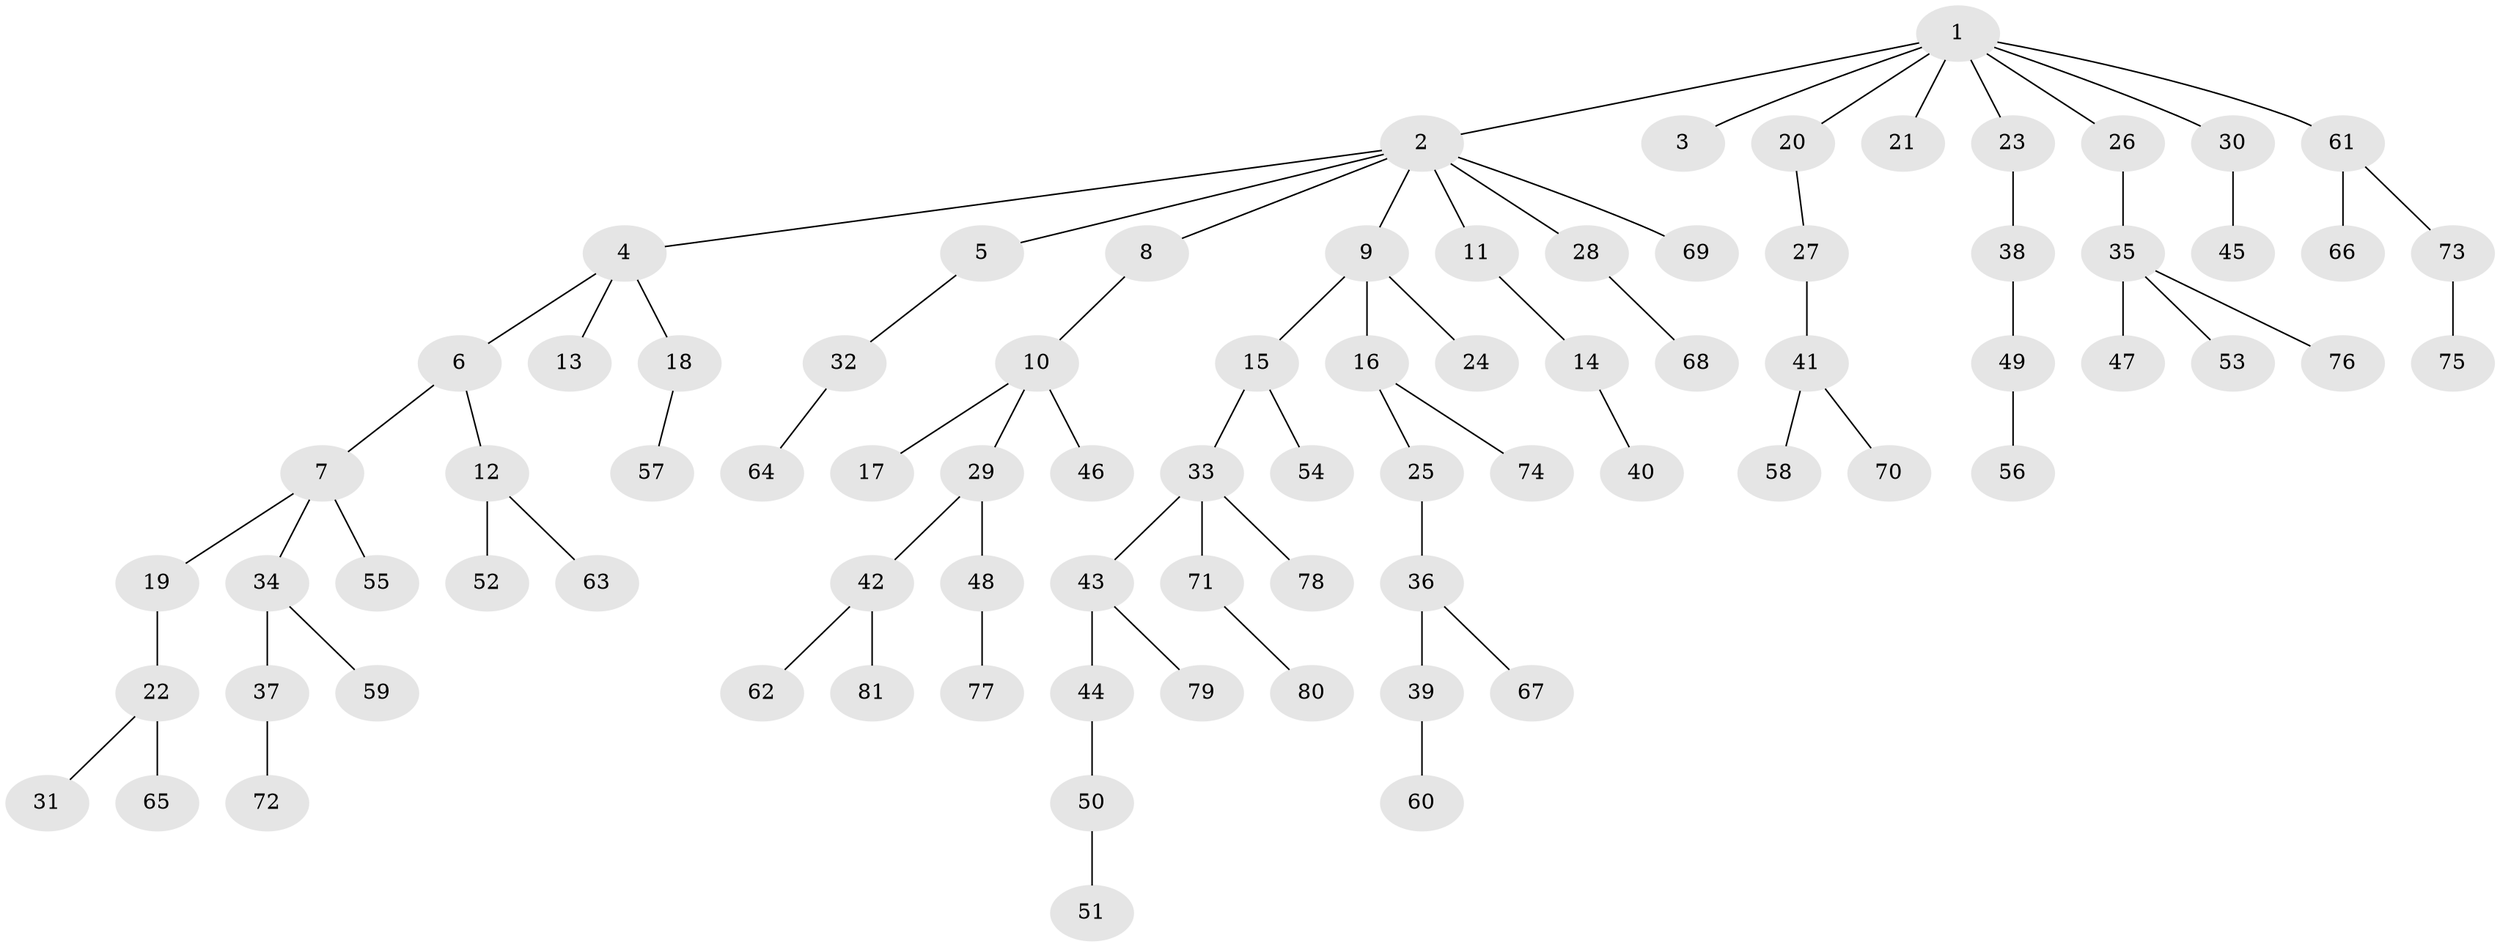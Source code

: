 // coarse degree distribution, {5: 0.058823529411764705, 2: 0.47058823529411764, 3: 0.11764705882352941, 1: 0.35294117647058826}
// Generated by graph-tools (version 1.1) at 2025/51/03/04/25 22:51:47]
// undirected, 81 vertices, 80 edges
graph export_dot {
  node [color=gray90,style=filled];
  1;
  2;
  3;
  4;
  5;
  6;
  7;
  8;
  9;
  10;
  11;
  12;
  13;
  14;
  15;
  16;
  17;
  18;
  19;
  20;
  21;
  22;
  23;
  24;
  25;
  26;
  27;
  28;
  29;
  30;
  31;
  32;
  33;
  34;
  35;
  36;
  37;
  38;
  39;
  40;
  41;
  42;
  43;
  44;
  45;
  46;
  47;
  48;
  49;
  50;
  51;
  52;
  53;
  54;
  55;
  56;
  57;
  58;
  59;
  60;
  61;
  62;
  63;
  64;
  65;
  66;
  67;
  68;
  69;
  70;
  71;
  72;
  73;
  74;
  75;
  76;
  77;
  78;
  79;
  80;
  81;
  1 -- 2;
  1 -- 3;
  1 -- 20;
  1 -- 21;
  1 -- 23;
  1 -- 26;
  1 -- 30;
  1 -- 61;
  2 -- 4;
  2 -- 5;
  2 -- 8;
  2 -- 9;
  2 -- 11;
  2 -- 28;
  2 -- 69;
  4 -- 6;
  4 -- 13;
  4 -- 18;
  5 -- 32;
  6 -- 7;
  6 -- 12;
  7 -- 19;
  7 -- 34;
  7 -- 55;
  8 -- 10;
  9 -- 15;
  9 -- 16;
  9 -- 24;
  10 -- 17;
  10 -- 29;
  10 -- 46;
  11 -- 14;
  12 -- 52;
  12 -- 63;
  14 -- 40;
  15 -- 33;
  15 -- 54;
  16 -- 25;
  16 -- 74;
  18 -- 57;
  19 -- 22;
  20 -- 27;
  22 -- 31;
  22 -- 65;
  23 -- 38;
  25 -- 36;
  26 -- 35;
  27 -- 41;
  28 -- 68;
  29 -- 42;
  29 -- 48;
  30 -- 45;
  32 -- 64;
  33 -- 43;
  33 -- 71;
  33 -- 78;
  34 -- 37;
  34 -- 59;
  35 -- 47;
  35 -- 53;
  35 -- 76;
  36 -- 39;
  36 -- 67;
  37 -- 72;
  38 -- 49;
  39 -- 60;
  41 -- 58;
  41 -- 70;
  42 -- 62;
  42 -- 81;
  43 -- 44;
  43 -- 79;
  44 -- 50;
  48 -- 77;
  49 -- 56;
  50 -- 51;
  61 -- 66;
  61 -- 73;
  71 -- 80;
  73 -- 75;
}
